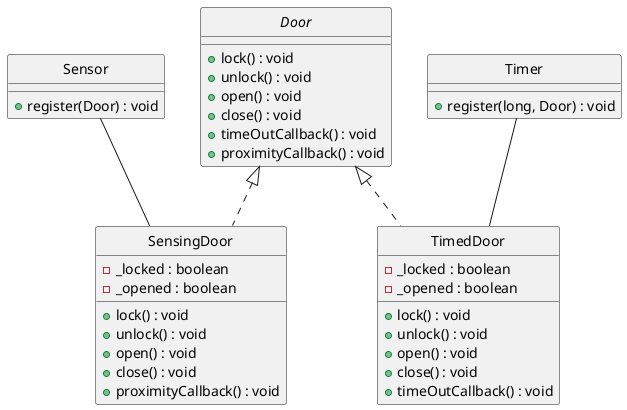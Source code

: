 @startuml
skinparam style strictuml

interface Door {
    +lock() : void
    +unlock() : void
    +open() : void
    +close() : void
    +timeOutCallback() : void
    +proximityCallback() : void
}

class SensingDoor implements Door {
    -_locked : boolean
    -_opened : boolean
    +lock() : void
    +unlock() : void
    +open() : void
    +close() : void
    +proximityCallback() : void
}

class TimedDoor implements Door {
    -_locked : boolean
    -_opened : boolean
    +lock() : void
    +unlock() : void
    +open() : void
    +close() : void
    +timeOutCallback() : void
}

class Sensor {
    +register(Door) : void
}

class Timer {
    +register(long, Door) : void
}

Timer -- TimedDoor
Sensor -- SensingDoor

@enduml

